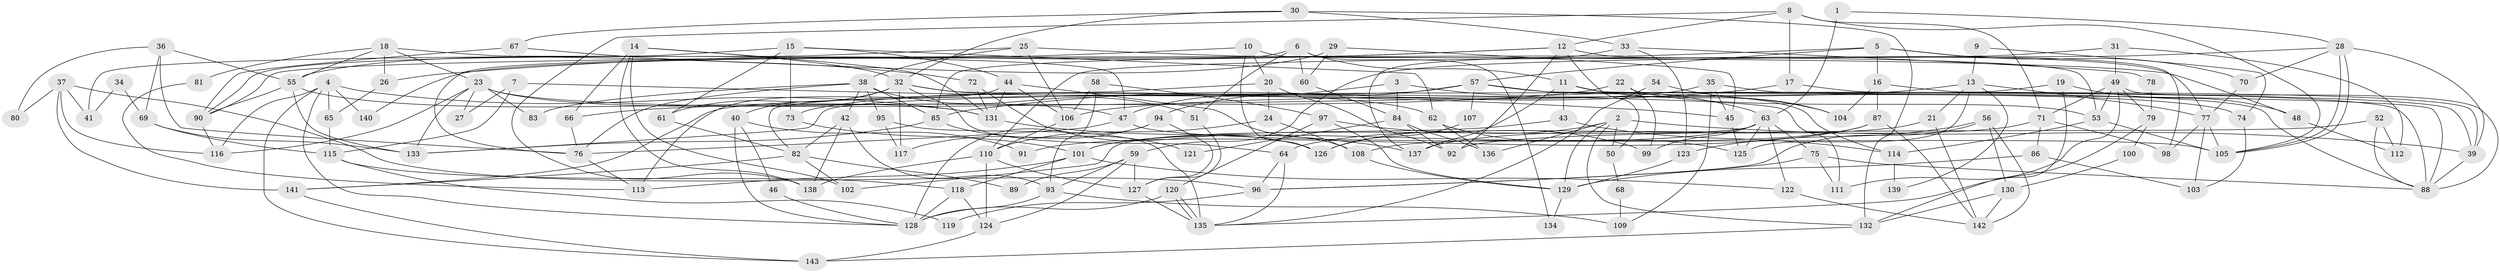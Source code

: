 // Generated by graph-tools (version 1.1) at 2025/15/03/09/25 04:15:09]
// undirected, 143 vertices, 286 edges
graph export_dot {
graph [start="1"]
  node [color=gray90,style=filled];
  1;
  2;
  3;
  4;
  5;
  6;
  7;
  8;
  9;
  10;
  11;
  12;
  13;
  14;
  15;
  16;
  17;
  18;
  19;
  20;
  21;
  22;
  23;
  24;
  25;
  26;
  27;
  28;
  29;
  30;
  31;
  32;
  33;
  34;
  35;
  36;
  37;
  38;
  39;
  40;
  41;
  42;
  43;
  44;
  45;
  46;
  47;
  48;
  49;
  50;
  51;
  52;
  53;
  54;
  55;
  56;
  57;
  58;
  59;
  60;
  61;
  62;
  63;
  64;
  65;
  66;
  67;
  68;
  69;
  70;
  71;
  72;
  73;
  74;
  75;
  76;
  77;
  78;
  79;
  80;
  81;
  82;
  83;
  84;
  85;
  86;
  87;
  88;
  89;
  90;
  91;
  92;
  93;
  94;
  95;
  96;
  97;
  98;
  99;
  100;
  101;
  102;
  103;
  104;
  105;
  106;
  107;
  108;
  109;
  110;
  111;
  112;
  113;
  114;
  115;
  116;
  117;
  118;
  119;
  120;
  121;
  122;
  123;
  124;
  125;
  126;
  127;
  128;
  129;
  130;
  131;
  132;
  133;
  134;
  135;
  136;
  137;
  138;
  139;
  140;
  141;
  142;
  143;
  1 -- 63;
  1 -- 28;
  2 -- 129;
  2 -- 132;
  2 -- 39;
  2 -- 50;
  2 -- 126;
  2 -- 136;
  3 -- 63;
  3 -- 47;
  3 -- 84;
  4 -- 116;
  4 -- 131;
  4 -- 65;
  4 -- 128;
  4 -- 140;
  4 -- 143;
  5 -- 98;
  5 -- 57;
  5 -- 16;
  5 -- 70;
  5 -- 85;
  6 -- 76;
  6 -- 51;
  6 -- 11;
  6 -- 60;
  6 -- 134;
  7 -- 115;
  7 -- 45;
  7 -- 27;
  8 -- 17;
  8 -- 105;
  8 -- 12;
  8 -- 71;
  8 -- 138;
  9 -- 74;
  9 -- 13;
  10 -- 20;
  10 -- 53;
  10 -- 90;
  10 -- 126;
  11 -- 88;
  11 -- 43;
  11 -- 104;
  11 -- 137;
  12 -- 77;
  12 -- 26;
  12 -- 50;
  12 -- 92;
  12 -- 140;
  13 -- 106;
  13 -- 21;
  13 -- 77;
  13 -- 125;
  13 -- 139;
  14 -- 138;
  14 -- 131;
  14 -- 32;
  14 -- 66;
  14 -- 102;
  15 -- 44;
  15 -- 62;
  15 -- 41;
  15 -- 61;
  15 -- 73;
  16 -- 39;
  16 -- 87;
  16 -- 104;
  17 -- 85;
  17 -- 39;
  18 -- 55;
  18 -- 47;
  18 -- 23;
  18 -- 26;
  18 -- 81;
  19 -- 132;
  19 -- 133;
  19 -- 48;
  20 -- 82;
  20 -- 92;
  20 -- 24;
  21 -- 142;
  21 -- 64;
  22 -- 99;
  22 -- 66;
  22 -- 53;
  23 -- 116;
  23 -- 27;
  23 -- 47;
  23 -- 74;
  23 -- 83;
  23 -- 133;
  24 -- 110;
  24 -- 108;
  25 -- 38;
  25 -- 48;
  25 -- 90;
  25 -- 106;
  26 -- 65;
  28 -- 70;
  28 -- 105;
  28 -- 105;
  28 -- 39;
  28 -- 59;
  29 -- 55;
  29 -- 45;
  29 -- 60;
  30 -- 32;
  30 -- 132;
  30 -- 33;
  30 -- 67;
  31 -- 49;
  31 -- 110;
  31 -- 112;
  32 -- 62;
  32 -- 40;
  32 -- 61;
  32 -- 64;
  32 -- 111;
  32 -- 117;
  33 -- 137;
  33 -- 78;
  33 -- 123;
  34 -- 69;
  34 -- 41;
  35 -- 73;
  35 -- 88;
  35 -- 45;
  35 -- 109;
  36 -- 55;
  36 -- 76;
  36 -- 69;
  36 -- 80;
  37 -- 141;
  37 -- 96;
  37 -- 41;
  37 -- 80;
  37 -- 116;
  38 -- 42;
  38 -- 85;
  38 -- 51;
  38 -- 76;
  38 -- 83;
  38 -- 95;
  39 -- 88;
  40 -- 128;
  40 -- 46;
  40 -- 91;
  42 -- 93;
  42 -- 82;
  42 -- 138;
  43 -- 114;
  43 -- 101;
  44 -- 113;
  44 -- 131;
  44 -- 106;
  44 -- 108;
  45 -- 125;
  46 -- 128;
  47 -- 105;
  47 -- 76;
  48 -- 112;
  49 -- 71;
  49 -- 88;
  49 -- 53;
  49 -- 79;
  49 -- 111;
  50 -- 68;
  51 -- 127;
  52 -- 92;
  52 -- 88;
  52 -- 112;
  53 -- 105;
  53 -- 114;
  54 -- 104;
  54 -- 135;
  55 -- 133;
  55 -- 90;
  55 -- 131;
  56 -- 142;
  56 -- 123;
  56 -- 96;
  56 -- 130;
  57 -- 94;
  57 -- 88;
  57 -- 107;
  57 -- 114;
  57 -- 141;
  58 -- 93;
  58 -- 106;
  58 -- 97;
  59 -- 124;
  59 -- 89;
  59 -- 93;
  59 -- 127;
  60 -- 84;
  61 -- 82;
  62 -- 125;
  62 -- 136;
  63 -- 102;
  63 -- 75;
  63 -- 99;
  63 -- 101;
  63 -- 122;
  63 -- 125;
  64 -- 135;
  64 -- 96;
  65 -- 115;
  66 -- 76;
  67 -- 90;
  67 -- 72;
  68 -- 109;
  69 -- 115;
  69 -- 133;
  70 -- 77;
  71 -- 137;
  71 -- 86;
  71 -- 98;
  72 -- 126;
  72 -- 131;
  73 -- 101;
  74 -- 103;
  75 -- 111;
  75 -- 96;
  75 -- 88;
  76 -- 113;
  77 -- 105;
  77 -- 98;
  77 -- 103;
  78 -- 79;
  79 -- 135;
  79 -- 100;
  81 -- 113;
  82 -- 141;
  82 -- 89;
  82 -- 102;
  84 -- 92;
  84 -- 121;
  84 -- 136;
  85 -- 133;
  85 -- 121;
  86 -- 129;
  86 -- 103;
  87 -- 108;
  87 -- 91;
  87 -- 142;
  90 -- 116;
  93 -- 128;
  93 -- 109;
  94 -- 127;
  94 -- 117;
  94 -- 128;
  95 -- 135;
  95 -- 117;
  96 -- 119;
  97 -- 120;
  97 -- 99;
  97 -- 129;
  100 -- 130;
  101 -- 113;
  101 -- 118;
  101 -- 122;
  106 -- 110;
  107 -- 126;
  108 -- 129;
  110 -- 138;
  110 -- 124;
  110 -- 127;
  114 -- 139;
  115 -- 118;
  115 -- 119;
  118 -- 128;
  118 -- 124;
  120 -- 135;
  120 -- 135;
  120 -- 128;
  122 -- 142;
  123 -- 129;
  124 -- 143;
  127 -- 135;
  129 -- 134;
  130 -- 142;
  130 -- 132;
  131 -- 137;
  132 -- 143;
  141 -- 143;
}
